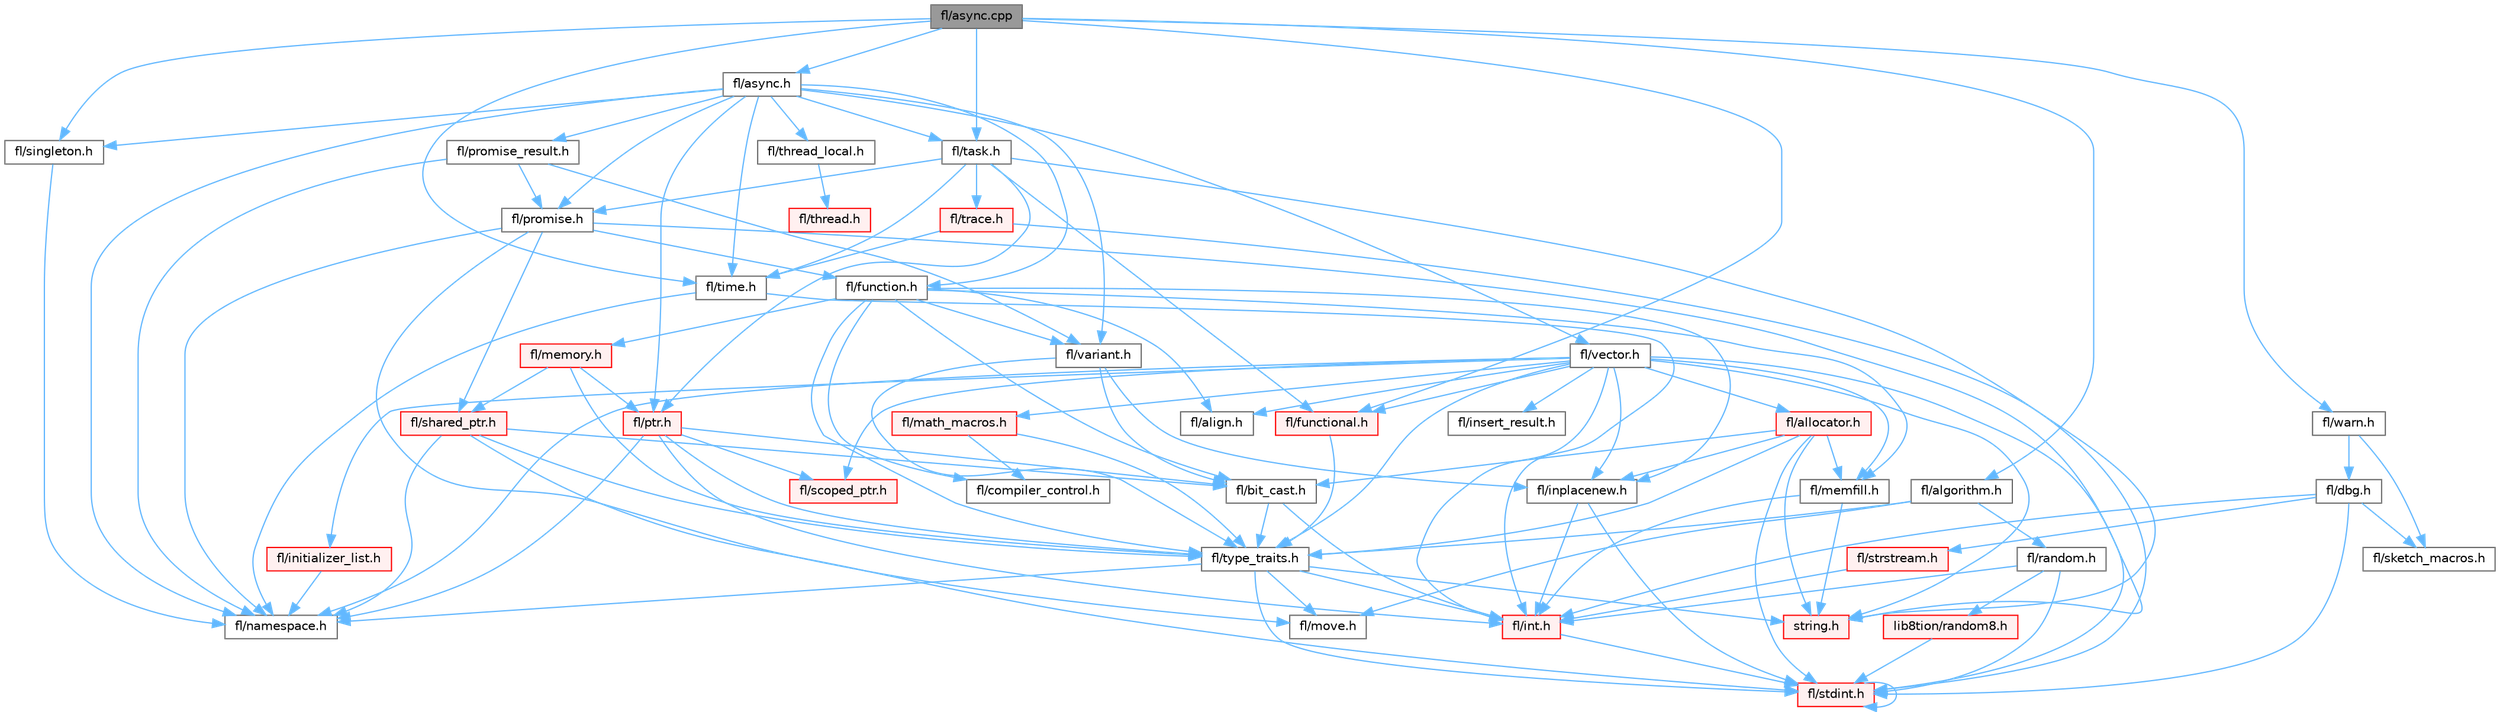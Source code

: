 digraph "fl/async.cpp"
{
 // INTERACTIVE_SVG=YES
 // LATEX_PDF_SIZE
  bgcolor="transparent";
  edge [fontname=Helvetica,fontsize=10,labelfontname=Helvetica,labelfontsize=10];
  node [fontname=Helvetica,fontsize=10,shape=box,height=0.2,width=0.4];
  Node1 [id="Node000001",label="fl/async.cpp",height=0.2,width=0.4,color="gray40", fillcolor="grey60", style="filled", fontcolor="black",tooltip=" "];
  Node1 -> Node2 [id="edge1_Node000001_Node000002",color="steelblue1",style="solid",tooltip=" "];
  Node2 [id="Node000002",label="fl/async.h",height=0.2,width=0.4,color="grey40", fillcolor="white", style="filled",URL="$df/d4c/src_2fl_2async_8h.html",tooltip="Generic asynchronous task management for FastLED."];
  Node2 -> Node3 [id="edge2_Node000002_Node000003",color="steelblue1",style="solid",tooltip=" "];
  Node3 [id="Node000003",label="fl/namespace.h",height=0.2,width=0.4,color="grey40", fillcolor="white", style="filled",URL="$df/d2a/namespace_8h.html",tooltip="Implements the FastLED namespace macros."];
  Node2 -> Node4 [id="edge3_Node000002_Node000004",color="steelblue1",style="solid",tooltip=" "];
  Node4 [id="Node000004",label="fl/vector.h",height=0.2,width=0.4,color="grey40", fillcolor="white", style="filled",URL="$d6/d68/vector_8h.html",tooltip=" "];
  Node4 -> Node5 [id="edge4_Node000004_Node000005",color="steelblue1",style="solid",tooltip=" "];
  Node5 [id="Node000005",label="fl/stdint.h",height=0.2,width=0.4,color="red", fillcolor="#FFF0F0", style="filled",URL="$df/dd8/stdint_8h.html",tooltip=" "];
  Node5 -> Node5 [id="edge5_Node000005_Node000005",color="steelblue1",style="solid",tooltip=" "];
  Node4 -> Node7 [id="edge6_Node000004_Node000007",color="steelblue1",style="solid",tooltip=" "];
  Node7 [id="Node000007",label="fl/int.h",height=0.2,width=0.4,color="red", fillcolor="#FFF0F0", style="filled",URL="$d3/d7e/int_8h.html",tooltip=" "];
  Node7 -> Node5 [id="edge7_Node000007_Node000005",color="steelblue1",style="solid",tooltip=" "];
  Node4 -> Node9 [id="edge8_Node000004_Node000009",color="steelblue1",style="solid",tooltip=" "];
  Node9 [id="Node000009",label="string.h",height=0.2,width=0.4,color="red", fillcolor="#FFF0F0", style="filled",URL="$da/d66/string_8h.html",tooltip=" "];
  Node4 -> Node50 [id="edge9_Node000004_Node000050",color="steelblue1",style="solid",tooltip=" "];
  Node50 [id="Node000050",label="fl/functional.h",height=0.2,width=0.4,color="red", fillcolor="#FFF0F0", style="filled",URL="$d8/dea/functional_8h.html",tooltip=" "];
  Node50 -> Node19 [id="edge10_Node000050_Node000019",color="steelblue1",style="solid",tooltip=" "];
  Node19 [id="Node000019",label="fl/type_traits.h",height=0.2,width=0.4,color="grey40", fillcolor="white", style="filled",URL="$df/d63/type__traits_8h.html",tooltip=" "];
  Node19 -> Node9 [id="edge11_Node000019_Node000009",color="steelblue1",style="solid",tooltip=" "];
  Node19 -> Node5 [id="edge12_Node000019_Node000005",color="steelblue1",style="solid",tooltip=" "];
  Node19 -> Node3 [id="edge13_Node000019_Node000003",color="steelblue1",style="solid",tooltip=" "];
  Node19 -> Node20 [id="edge14_Node000019_Node000020",color="steelblue1",style="solid",tooltip=" "];
  Node20 [id="Node000020",label="fl/move.h",height=0.2,width=0.4,color="grey40", fillcolor="white", style="filled",URL="$d9/d83/move_8h.html",tooltip=" "];
  Node19 -> Node7 [id="edge15_Node000019_Node000007",color="steelblue1",style="solid",tooltip=" "];
  Node4 -> Node27 [id="edge16_Node000004_Node000027",color="steelblue1",style="solid",tooltip=" "];
  Node27 [id="Node000027",label="fl/initializer_list.h",height=0.2,width=0.4,color="red", fillcolor="#FFF0F0", style="filled",URL="$d6/d23/initializer__list_8h.html",tooltip=" "];
  Node27 -> Node3 [id="edge17_Node000027_Node000003",color="steelblue1",style="solid",tooltip=" "];
  Node4 -> Node51 [id="edge18_Node000004_Node000051",color="steelblue1",style="solid",tooltip=" "];
  Node51 [id="Node000051",label="fl/insert_result.h",height=0.2,width=0.4,color="grey40", fillcolor="white", style="filled",URL="$d1/d22/insert__result_8h.html",tooltip=" "];
  Node4 -> Node17 [id="edge19_Node000004_Node000017",color="steelblue1",style="solid",tooltip=" "];
  Node17 [id="Node000017",label="fl/math_macros.h",height=0.2,width=0.4,color="red", fillcolor="#FFF0F0", style="filled",URL="$d8/db8/math__macros_8h.html",tooltip=" "];
  Node17 -> Node18 [id="edge20_Node000017_Node000018",color="steelblue1",style="solid",tooltip=" "];
  Node18 [id="Node000018",label="fl/compiler_control.h",height=0.2,width=0.4,color="grey40", fillcolor="white", style="filled",URL="$d4/d54/compiler__control_8h.html",tooltip=" "];
  Node17 -> Node19 [id="edge21_Node000017_Node000019",color="steelblue1",style="solid",tooltip=" "];
  Node4 -> Node33 [id="edge22_Node000004_Node000033",color="steelblue1",style="solid",tooltip=" "];
  Node33 [id="Node000033",label="fl/memfill.h",height=0.2,width=0.4,color="grey40", fillcolor="white", style="filled",URL="$d0/dda/memfill_8h.html",tooltip=" "];
  Node33 -> Node9 [id="edge23_Node000033_Node000009",color="steelblue1",style="solid",tooltip=" "];
  Node33 -> Node7 [id="edge24_Node000033_Node000007",color="steelblue1",style="solid",tooltip=" "];
  Node4 -> Node3 [id="edge25_Node000004_Node000003",color="steelblue1",style="solid",tooltip=" "];
  Node4 -> Node30 [id="edge26_Node000004_Node000030",color="steelblue1",style="solid",tooltip=" "];
  Node30 [id="Node000030",label="fl/allocator.h",height=0.2,width=0.4,color="red", fillcolor="#FFF0F0", style="filled",URL="$da/da9/allocator_8h.html",tooltip=" "];
  Node30 -> Node9 [id="edge27_Node000030_Node000009",color="steelblue1",style="solid",tooltip=" "];
  Node30 -> Node32 [id="edge28_Node000030_Node000032",color="steelblue1",style="solid",tooltip=" "];
  Node32 [id="Node000032",label="fl/inplacenew.h",height=0.2,width=0.4,color="grey40", fillcolor="white", style="filled",URL="$db/d36/inplacenew_8h.html",tooltip=" "];
  Node32 -> Node5 [id="edge29_Node000032_Node000005",color="steelblue1",style="solid",tooltip=" "];
  Node32 -> Node7 [id="edge30_Node000032_Node000007",color="steelblue1",style="solid",tooltip=" "];
  Node30 -> Node33 [id="edge31_Node000030_Node000033",color="steelblue1",style="solid",tooltip=" "];
  Node30 -> Node19 [id="edge32_Node000030_Node000019",color="steelblue1",style="solid",tooltip=" "];
  Node30 -> Node35 [id="edge33_Node000030_Node000035",color="steelblue1",style="solid",tooltip=" "];
  Node35 [id="Node000035",label="fl/bit_cast.h",height=0.2,width=0.4,color="grey40", fillcolor="white", style="filled",URL="$df/d72/bit__cast_8h.html",tooltip=" "];
  Node35 -> Node19 [id="edge34_Node000035_Node000019",color="steelblue1",style="solid",tooltip=" "];
  Node35 -> Node7 [id="edge35_Node000035_Node000007",color="steelblue1",style="solid",tooltip=" "];
  Node30 -> Node5 [id="edge36_Node000030_Node000005",color="steelblue1",style="solid",tooltip=" "];
  Node4 -> Node23 [id="edge37_Node000004_Node000023",color="steelblue1",style="solid",tooltip=" "];
  Node23 [id="Node000023",label="fl/scoped_ptr.h",height=0.2,width=0.4,color="red", fillcolor="#FFF0F0", style="filled",URL="$d0/d44/scoped__ptr_8h.html",tooltip=" "];
  Node4 -> Node19 [id="edge38_Node000004_Node000019",color="steelblue1",style="solid",tooltip=" "];
  Node4 -> Node32 [id="edge39_Node000004_Node000032",color="steelblue1",style="solid",tooltip=" "];
  Node4 -> Node45 [id="edge40_Node000004_Node000045",color="steelblue1",style="solid",tooltip=" "];
  Node45 [id="Node000045",label="fl/align.h",height=0.2,width=0.4,color="grey40", fillcolor="white", style="filled",URL="$d1/ddf/align_8h.html",tooltip=" "];
  Node2 -> Node52 [id="edge41_Node000002_Node000052",color="steelblue1",style="solid",tooltip=" "];
  Node52 [id="Node000052",label="fl/function.h",height=0.2,width=0.4,color="grey40", fillcolor="white", style="filled",URL="$dd/d67/function_8h.html",tooltip=" "];
  Node52 -> Node21 [id="edge42_Node000052_Node000021",color="steelblue1",style="solid",tooltip=" "];
  Node21 [id="Node000021",label="fl/memory.h",height=0.2,width=0.4,color="red", fillcolor="#FFF0F0", style="filled",URL="$dc/d18/memory_8h.html",tooltip=" "];
  Node21 -> Node22 [id="edge43_Node000021_Node000022",color="steelblue1",style="solid",tooltip=" "];
  Node22 [id="Node000022",label="fl/ptr.h",height=0.2,width=0.4,color="red", fillcolor="#FFF0F0", style="filled",URL="$dd/d98/ptr_8h.html",tooltip=" "];
  Node22 -> Node3 [id="edge44_Node000022_Node000003",color="steelblue1",style="solid",tooltip=" "];
  Node22 -> Node23 [id="edge45_Node000022_Node000023",color="steelblue1",style="solid",tooltip=" "];
  Node22 -> Node19 [id="edge46_Node000022_Node000019",color="steelblue1",style="solid",tooltip=" "];
  Node22 -> Node35 [id="edge47_Node000022_Node000035",color="steelblue1",style="solid",tooltip=" "];
  Node22 -> Node7 [id="edge48_Node000022_Node000007",color="steelblue1",style="solid",tooltip=" "];
  Node21 -> Node42 [id="edge49_Node000021_Node000042",color="steelblue1",style="solid",tooltip=" "];
  Node42 [id="Node000042",label="fl/shared_ptr.h",height=0.2,width=0.4,color="red", fillcolor="#FFF0F0", style="filled",URL="$df/d6a/shared__ptr_8h.html",tooltip=" "];
  Node42 -> Node3 [id="edge50_Node000042_Node000003",color="steelblue1",style="solid",tooltip=" "];
  Node42 -> Node19 [id="edge51_Node000042_Node000019",color="steelblue1",style="solid",tooltip=" "];
  Node42 -> Node5 [id="edge52_Node000042_Node000005",color="steelblue1",style="solid",tooltip=" "];
  Node42 -> Node35 [id="edge53_Node000042_Node000035",color="steelblue1",style="solid",tooltip=" "];
  Node21 -> Node19 [id="edge54_Node000021_Node000019",color="steelblue1",style="solid",tooltip=" "];
  Node52 -> Node19 [id="edge55_Node000052_Node000019",color="steelblue1",style="solid",tooltip=" "];
  Node52 -> Node18 [id="edge56_Node000052_Node000018",color="steelblue1",style="solid",tooltip=" "];
  Node52 -> Node38 [id="edge57_Node000052_Node000038",color="steelblue1",style="solid",tooltip=" "];
  Node38 [id="Node000038",label="fl/variant.h",height=0.2,width=0.4,color="grey40", fillcolor="white", style="filled",URL="$d6/d10/variant_8h.html",tooltip=" "];
  Node38 -> Node32 [id="edge58_Node000038_Node000032",color="steelblue1",style="solid",tooltip=" "];
  Node38 -> Node19 [id="edge59_Node000038_Node000019",color="steelblue1",style="solid",tooltip=" "];
  Node38 -> Node35 [id="edge60_Node000038_Node000035",color="steelblue1",style="solid",tooltip=" "];
  Node52 -> Node33 [id="edge61_Node000052_Node000033",color="steelblue1",style="solid",tooltip=" "];
  Node52 -> Node32 [id="edge62_Node000052_Node000032",color="steelblue1",style="solid",tooltip=" "];
  Node52 -> Node35 [id="edge63_Node000052_Node000035",color="steelblue1",style="solid",tooltip=" "];
  Node52 -> Node45 [id="edge64_Node000052_Node000045",color="steelblue1",style="solid",tooltip=" "];
  Node2 -> Node22 [id="edge65_Node000002_Node000022",color="steelblue1",style="solid",tooltip=" "];
  Node2 -> Node38 [id="edge66_Node000002_Node000038",color="steelblue1",style="solid",tooltip=" "];
  Node2 -> Node53 [id="edge67_Node000002_Node000053",color="steelblue1",style="solid",tooltip=" "];
  Node53 [id="Node000053",label="fl/promise.h",height=0.2,width=0.4,color="grey40", fillcolor="white", style="filled",URL="$d6/d17/promise_8h.html",tooltip="Promise-based fluent API for FastLED - standalone async primitives."];
  Node53 -> Node3 [id="edge68_Node000053_Node000003",color="steelblue1",style="solid",tooltip=" "];
  Node53 -> Node52 [id="edge69_Node000053_Node000052",color="steelblue1",style="solid",tooltip=" "];
  Node53 -> Node9 [id="edge70_Node000053_Node000009",color="steelblue1",style="solid",tooltip=" "];
  Node53 -> Node42 [id="edge71_Node000053_Node000042",color="steelblue1",style="solid",tooltip=" "];
  Node53 -> Node20 [id="edge72_Node000053_Node000020",color="steelblue1",style="solid",tooltip=" "];
  Node2 -> Node54 [id="edge73_Node000002_Node000054",color="steelblue1",style="solid",tooltip=" "];
  Node54 [id="Node000054",label="fl/promise_result.h",height=0.2,width=0.4,color="grey40", fillcolor="white", style="filled",URL="$d7/d93/promise__result_8h.html",tooltip="Result type for promise operations with ok() semantics."];
  Node54 -> Node3 [id="edge74_Node000054_Node000003",color="steelblue1",style="solid",tooltip=" "];
  Node54 -> Node38 [id="edge75_Node000054_Node000038",color="steelblue1",style="solid",tooltip=" "];
  Node54 -> Node53 [id="edge76_Node000054_Node000053",color="steelblue1",style="solid",tooltip=" "];
  Node2 -> Node55 [id="edge77_Node000002_Node000055",color="steelblue1",style="solid",tooltip=" "];
  Node55 [id="Node000055",label="fl/singleton.h",height=0.2,width=0.4,color="grey40", fillcolor="white", style="filled",URL="$d4/d0b/singleton_8h.html",tooltip=" "];
  Node55 -> Node3 [id="edge78_Node000055_Node000003",color="steelblue1",style="solid",tooltip=" "];
  Node2 -> Node56 [id="edge79_Node000002_Node000056",color="steelblue1",style="solid",tooltip=" "];
  Node56 [id="Node000056",label="fl/thread_local.h",height=0.2,width=0.4,color="grey40", fillcolor="white", style="filled",URL="$d8/d7a/thread__local_8h.html",tooltip=" "];
  Node56 -> Node44 [id="edge80_Node000056_Node000044",color="steelblue1",style="solid",tooltip=" "];
  Node44 [id="Node000044",label="fl/thread.h",height=0.2,width=0.4,color="red", fillcolor="#FFF0F0", style="filled",URL="$db/dd5/thread_8h.html",tooltip=" "];
  Node2 -> Node57 [id="edge81_Node000002_Node000057",color="steelblue1",style="solid",tooltip=" "];
  Node57 [id="Node000057",label="fl/task.h",height=0.2,width=0.4,color="grey40", fillcolor="white", style="filled",URL="$db/da4/task_8h.html",tooltip=" "];
  Node57 -> Node50 [id="edge82_Node000057_Node000050",color="steelblue1",style="solid",tooltip=" "];
  Node57 -> Node9 [id="edge83_Node000057_Node000009",color="steelblue1",style="solid",tooltip=" "];
  Node57 -> Node58 [id="edge84_Node000057_Node000058",color="steelblue1",style="solid",tooltip=" "];
  Node58 [id="Node000058",label="fl/trace.h",height=0.2,width=0.4,color="red", fillcolor="#FFF0F0", style="filled",URL="$d1/d1b/trace_8h.html",tooltip=" "];
  Node58 -> Node60 [id="edge85_Node000058_Node000060",color="steelblue1",style="solid",tooltip=" "];
  Node60 [id="Node000060",label="fl/time.h",height=0.2,width=0.4,color="grey40", fillcolor="white", style="filled",URL="$dd/d9a/fl_2time_8h.html",tooltip="Universal timing functions for FastLED."];
  Node60 -> Node3 [id="edge86_Node000060_Node000003",color="steelblue1",style="solid",tooltip=" "];
  Node60 -> Node7 [id="edge87_Node000060_Node000007",color="steelblue1",style="solid",tooltip=" "];
  Node58 -> Node5 [id="edge88_Node000058_Node000005",color="steelblue1",style="solid",tooltip=" "];
  Node57 -> Node53 [id="edge89_Node000057_Node000053",color="steelblue1",style="solid",tooltip=" "];
  Node57 -> Node60 [id="edge90_Node000057_Node000060",color="steelblue1",style="solid",tooltip=" "];
  Node57 -> Node22 [id="edge91_Node000057_Node000022",color="steelblue1",style="solid",tooltip=" "];
  Node2 -> Node60 [id="edge92_Node000002_Node000060",color="steelblue1",style="solid",tooltip=" "];
  Node1 -> Node50 [id="edge93_Node000001_Node000050",color="steelblue1",style="solid",tooltip=" "];
  Node1 -> Node55 [id="edge94_Node000001_Node000055",color="steelblue1",style="solid",tooltip=" "];
  Node1 -> Node61 [id="edge95_Node000001_Node000061",color="steelblue1",style="solid",tooltip=" "];
  Node61 [id="Node000061",label="fl/algorithm.h",height=0.2,width=0.4,color="grey40", fillcolor="white", style="filled",URL="$df/dd9/algorithm_8h.html",tooltip=" "];
  Node61 -> Node19 [id="edge96_Node000061_Node000019",color="steelblue1",style="solid",tooltip=" "];
  Node61 -> Node20 [id="edge97_Node000061_Node000020",color="steelblue1",style="solid",tooltip=" "];
  Node61 -> Node62 [id="edge98_Node000061_Node000062",color="steelblue1",style="solid",tooltip=" "];
  Node62 [id="Node000062",label="fl/random.h",height=0.2,width=0.4,color="grey40", fillcolor="white", style="filled",URL="$d1/d79/random_8h.html",tooltip=" "];
  Node62 -> Node5 [id="edge99_Node000062_Node000005",color="steelblue1",style="solid",tooltip=" "];
  Node62 -> Node7 [id="edge100_Node000062_Node000007",color="steelblue1",style="solid",tooltip=" "];
  Node62 -> Node63 [id="edge101_Node000062_Node000063",color="steelblue1",style="solid",tooltip=" "];
  Node63 [id="Node000063",label="lib8tion/random8.h",height=0.2,width=0.4,color="red", fillcolor="#FFF0F0", style="filled",URL="$d9/dfa/random8_8h.html",tooltip="Fast, efficient random number generators specifically designed for high-performance LED programming."];
  Node63 -> Node5 [id="edge102_Node000063_Node000005",color="steelblue1",style="solid",tooltip=" "];
  Node1 -> Node57 [id="edge103_Node000001_Node000057",color="steelblue1",style="solid",tooltip=" "];
  Node1 -> Node60 [id="edge104_Node000001_Node000060",color="steelblue1",style="solid",tooltip=" "];
  Node1 -> Node65 [id="edge105_Node000001_Node000065",color="steelblue1",style="solid",tooltip=" "];
  Node65 [id="Node000065",label="fl/warn.h",height=0.2,width=0.4,color="grey40", fillcolor="white", style="filled",URL="$de/d77/warn_8h.html",tooltip=" "];
  Node65 -> Node66 [id="edge106_Node000065_Node000066",color="steelblue1",style="solid",tooltip=" "];
  Node66 [id="Node000066",label="fl/dbg.h",height=0.2,width=0.4,color="grey40", fillcolor="white", style="filled",URL="$d6/d01/dbg_8h.html",tooltip=" "];
  Node66 -> Node67 [id="edge107_Node000066_Node000067",color="steelblue1",style="solid",tooltip=" "];
  Node67 [id="Node000067",label="fl/strstream.h",height=0.2,width=0.4,color="red", fillcolor="#FFF0F0", style="filled",URL="$d8/d00/strstream_8h.html",tooltip=" "];
  Node67 -> Node7 [id="edge108_Node000067_Node000007",color="steelblue1",style="solid",tooltip=" "];
  Node66 -> Node76 [id="edge109_Node000066_Node000076",color="steelblue1",style="solid",tooltip=" "];
  Node76 [id="Node000076",label="fl/sketch_macros.h",height=0.2,width=0.4,color="grey40", fillcolor="white", style="filled",URL="$d1/dbc/sketch__macros_8h.html",tooltip=" "];
  Node66 -> Node7 [id="edge110_Node000066_Node000007",color="steelblue1",style="solid",tooltip=" "];
  Node66 -> Node5 [id="edge111_Node000066_Node000005",color="steelblue1",style="solid",tooltip=" "];
  Node65 -> Node76 [id="edge112_Node000065_Node000076",color="steelblue1",style="solid",tooltip=" "];
}
